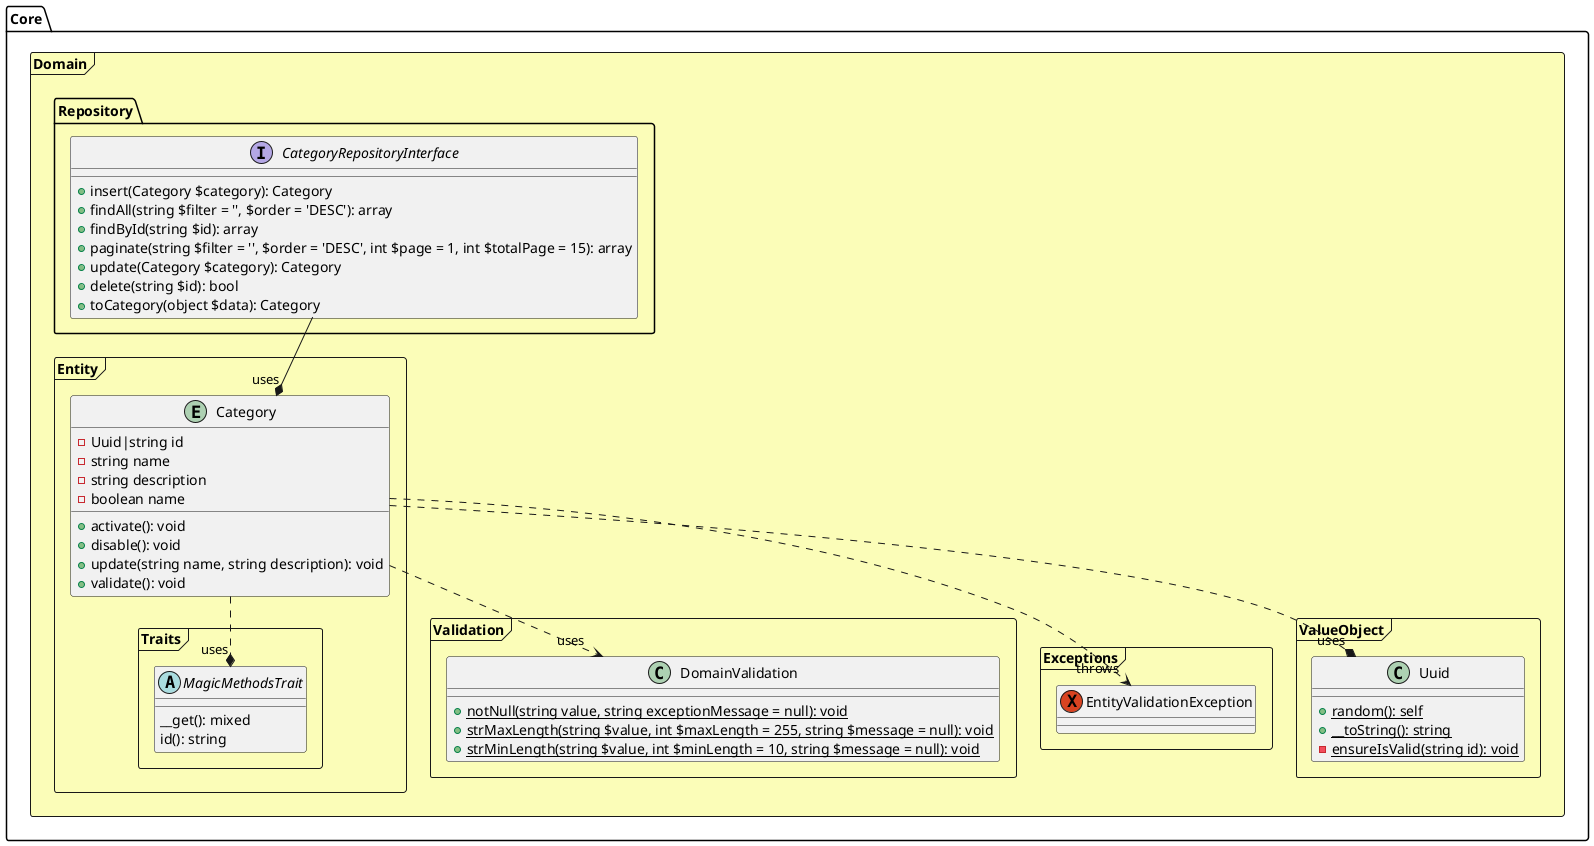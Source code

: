 @startuml Diagrama de Classe

' cores amarelo #fbfdb8 , vermelho #ffa19c, verde #a3fcb9, azul #a7d7d7
package "Core" {
    package "Domain" <<Frame>> #fbfdb8 {
        package "Validation" <<Frame>> {
            class DomainValidation {
                + {static} notNull(string value, string exceptionMessage = null): void
                + {static} strMaxLength(string $value, int $maxLength = 255, string $message = null): void
                + {static} strMinLength(string $value, int $minLength = 10, string $message = null): void
            }
        }

        package "Exceptions" <<Frame>> {
            exception EntityValidationException {

            }
        }

        package "ValueObject" <<Frame>>{
            class Uuid {
                + {static} random(): self
                + {static} __toString(): string
                - {static} ensureIsValid(string id): void
            }
        }

        package "Repository" {
            interface CategoryRepositoryInterface {
                + insert(Category $category): Category
                + findAll(string $filter = '', $order = 'DESC'): array
                + findById(string $id): array
                + paginate(string $filter = '', $order = 'DESC', int $page = 1, int $totalPage = 15): array
                + update(Category $category): Category
                + delete(string $id): bool
                + toCategory(object $data): Category
            }
        }
        
        package "Entity" <<Frame>>{
            ' - private #protected +public ~package private

            package "Traits" <<Frame>>{
                abstract class MagicMethodsTrait {
                    __get(): mixed
                    id(): string
                }
            }

            Entity Category {
                - Uuid|string id
                - string name
                - string description
                - boolean name
                + activate(): void
                + disable(): void
                + update(string name, string description): void
                + validate(): void
            }
        }
    }
}

Category ..* "uses" MagicMethodsTrait
Category ..> "uses" DomainValidation
Category ..* "uses" Uuid

CategoryRepositoryInterface --* "uses" Category

Category ..> "throws" EntityValidationException
@enduml